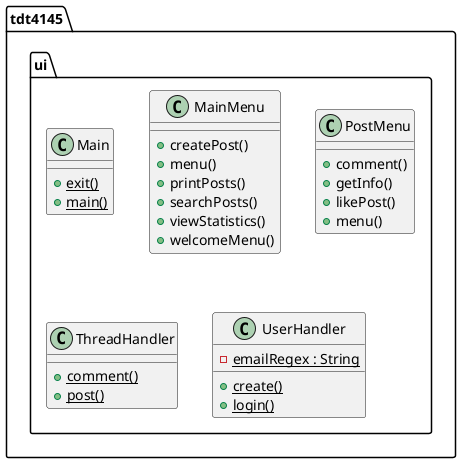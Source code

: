 @startuml
  namespace tdt4145.ui {
    class tdt4145.ui.Main {
        {static} + exit()
        {static} + main()
    }
  }
  

  namespace tdt4145.ui {
    class tdt4145.ui.MainMenu {
        + createPost()
        + menu()
        + printPosts()
        + searchPosts()
        + viewStatistics()
        + welcomeMenu()
    }
  }
  

  namespace tdt4145.ui {
    class tdt4145.ui.PostMenu {
        + comment()
        + getInfo()
        + likePost()
        + menu()
    }
  }
  

  namespace tdt4145.ui {
    class tdt4145.ui.ThreadHandler {
        {static} + comment()
        {static} + post()
    }
  }
  

  namespace tdt4145.ui {
    class tdt4145.ui.UserHandler {
        {static} - emailRegex : String
        {static} + create()
        {static} + login()
    }
  }
@enduml
